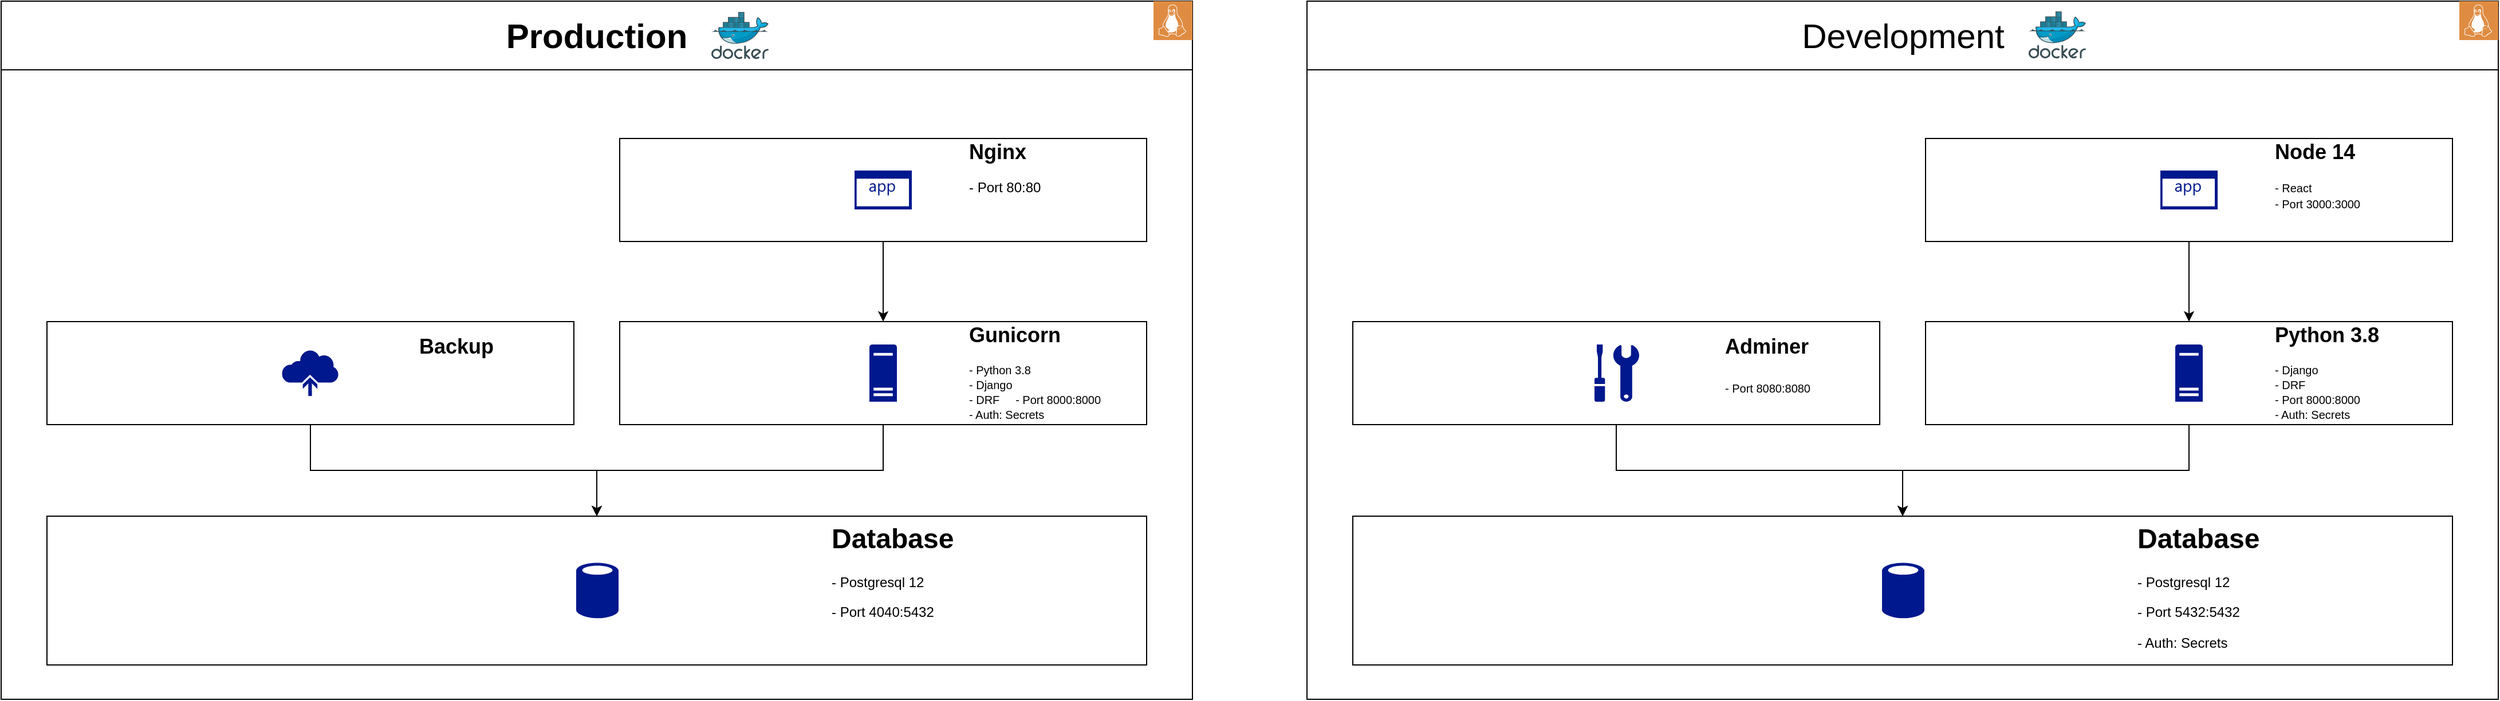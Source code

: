 <mxfile version="13.3.9" type="device"><diagram id="6a731a19-8d31-9384-78a2-239565b7b9f0" name="Page-1"><mxGraphModel dx="4724" dy="2040" grid="1" gridSize="10" guides="1" tooltips="1" connect="1" arrows="1" fold="1" page="1" pageScale="1" pageWidth="1169" pageHeight="827" background="#ffffff" math="0" shadow="0"><root><mxCell id="0"/><mxCell id="1" parent="0"/><mxCell id="-LExItR9kRw2_7xDwxJr-1" value="" style="rounded=0;whiteSpace=wrap;html=1;" parent="1" vertex="1"><mxGeometry x="40" y="140" width="1040" height="610" as="geometry"/></mxCell><mxCell id="-LExItR9kRw2_7xDwxJr-30" value="" style="rounded=0;whiteSpace=wrap;html=1;" parent="1" vertex="1"><mxGeometry x="40" y="140" width="1040" height="60" as="geometry"/></mxCell><mxCell id="-LExItR9kRw2_7xDwxJr-2" value="" style="aspect=fixed;html=1;points=[];align=center;image;fontSize=12;image=img/lib/mscae/Docker.svg;" parent="1" vertex="1"><mxGeometry x="670" y="149" width="50" height="41" as="geometry"/></mxCell><mxCell id="-LExItR9kRw2_7xDwxJr-5" value="" style="rounded=0;whiteSpace=wrap;html=1;" parent="1" vertex="1"><mxGeometry x="80" y="590" width="960" height="130" as="geometry"/></mxCell><mxCell id="-LExItR9kRw2_7xDwxJr-26" style="edgeStyle=orthogonalEdgeStyle;rounded=0;orthogonalLoop=1;jettySize=auto;html=1;exitX=0.5;exitY=1;exitDx=0;exitDy=0;" parent="1" source="-LExItR9kRw2_7xDwxJr-8" target="-LExItR9kRw2_7xDwxJr-5" edge="1"><mxGeometry relative="1" as="geometry"/></mxCell><mxCell id="-LExItR9kRw2_7xDwxJr-8" value="" style="rounded=0;whiteSpace=wrap;html=1;" parent="1" vertex="1"><mxGeometry x="80" y="420" width="460" height="90" as="geometry"/></mxCell><mxCell id="-LExItR9kRw2_7xDwxJr-27" style="edgeStyle=orthogonalEdgeStyle;rounded=0;orthogonalLoop=1;jettySize=auto;html=1;exitX=0.5;exitY=1;exitDx=0;exitDy=0;" parent="1" source="-LExItR9kRw2_7xDwxJr-11" target="-LExItR9kRw2_7xDwxJr-5" edge="1"><mxGeometry relative="1" as="geometry"/></mxCell><mxCell id="-LExItR9kRw2_7xDwxJr-11" value="" style="rounded=0;whiteSpace=wrap;html=1;" parent="1" vertex="1"><mxGeometry x="580" y="420" width="460" height="90" as="geometry"/></mxCell><mxCell id="-LExItR9kRw2_7xDwxJr-28" style="edgeStyle=orthogonalEdgeStyle;rounded=0;orthogonalLoop=1;jettySize=auto;html=1;exitX=0.5;exitY=1;exitDx=0;exitDy=0;" parent="1" source="-LExItR9kRw2_7xDwxJr-12" target="-LExItR9kRw2_7xDwxJr-11" edge="1"><mxGeometry relative="1" as="geometry"/></mxCell><mxCell id="-LExItR9kRw2_7xDwxJr-12" value="" style="rounded=0;whiteSpace=wrap;html=1;" parent="1" vertex="1"><mxGeometry x="580" y="260" width="460" height="90" as="geometry"/></mxCell><mxCell id="-LExItR9kRw2_7xDwxJr-15" value="" style="aspect=fixed;pointerEvents=1;shadow=0;dashed=0;html=1;strokeColor=none;labelPosition=center;verticalLabelPosition=bottom;verticalAlign=top;align=center;fillColor=#00188D;shape=mxgraph.mscae.enterprise.application" parent="1" vertex="1"><mxGeometry x="785" y="288" width="50" height="34" as="geometry"/></mxCell><mxCell id="-LExItR9kRw2_7xDwxJr-16" value="" style="aspect=fixed;pointerEvents=1;shadow=0;dashed=0;html=1;strokeColor=none;labelPosition=center;verticalLabelPosition=bottom;verticalAlign=top;align=center;fillColor=#00188D;shape=mxgraph.mscae.enterprise.server_generic" parent="1" vertex="1"><mxGeometry x="798" y="440" width="24" height="50" as="geometry"/></mxCell><mxCell id="-LExItR9kRw2_7xDwxJr-17" value="" style="aspect=fixed;pointerEvents=1;shadow=0;dashed=0;html=1;strokeColor=none;labelPosition=center;verticalLabelPosition=bottom;verticalAlign=top;align=center;fillColor=#00188D;shape=mxgraph.mscae.enterprise.database_generic" parent="1" vertex="1"><mxGeometry x="542" y="630" width="37" height="50" as="geometry"/></mxCell><mxCell id="-LExItR9kRw2_7xDwxJr-20" value="" style="aspect=fixed;pointerEvents=1;shadow=0;dashed=0;html=1;strokeColor=none;labelPosition=center;verticalLabelPosition=bottom;verticalAlign=top;align=center;fillColor=#00188D;shape=mxgraph.mscae.enterprise.maintenance" parent="1" vertex="1"><mxGeometry x="291" y="440" width="39" height="50" as="geometry"/></mxCell><mxCell id="-LExItR9kRw2_7xDwxJr-21" value="&lt;h1&gt;Database&lt;/h1&gt;&lt;p&gt;- Postgresql 12&lt;/p&gt;&lt;p&gt;- Port 5432:5432&lt;/p&gt;&lt;p&gt;- Auth: Secrets&lt;/p&gt;" style="text;html=1;strokeColor=none;fillColor=none;spacing=5;spacingTop=-20;whiteSpace=wrap;overflow=hidden;rounded=0;" parent="1" vertex="1"><mxGeometry x="760" y="590" width="280" height="130" as="geometry"/></mxCell><mxCell id="-LExItR9kRw2_7xDwxJr-22" value="&lt;h1 style=&quot;font-size: 18px&quot;&gt;Python 3.8&lt;/h1&gt;&lt;div style=&quot;font-size: 11px&quot;&gt;&lt;font style=&quot;font-size: 10px&quot;&gt;- Django&lt;/font&gt;&lt;/div&gt;&lt;div style=&quot;font-size: 11px&quot;&gt;&lt;font style=&quot;font-size: 10px&quot;&gt;- DRF&lt;/font&gt;&lt;/div&gt;&lt;div style=&quot;font-size: 11px&quot;&gt;&lt;font style=&quot;font-size: 10px&quot;&gt;- Port 8000:8000&lt;/font&gt;&lt;/div&gt;&lt;div style=&quot;font-size: 11px&quot;&gt;&lt;font style=&quot;font-size: 10px&quot;&gt;- Auth: Secrets&lt;/font&gt;&lt;/div&gt;" style="text;html=1;strokeColor=none;fillColor=none;spacing=5;spacingTop=-20;whiteSpace=wrap;overflow=hidden;rounded=0;" parent="1" vertex="1"><mxGeometry x="880" y="420" width="160" height="90" as="geometry"/></mxCell><mxCell id="-LExItR9kRw2_7xDwxJr-23" value="&lt;p style=&quot;line-height: 100%&quot;&gt;&lt;/p&gt;&lt;h1&gt;&lt;font style=&quot;font-size: 18px&quot;&gt;Adminer&lt;/font&gt;&lt;/h1&gt;&lt;p&gt;&lt;span style=&quot;font-size: 10px&quot;&gt;- Port 8080:8080&lt;/span&gt;&lt;/p&gt;&lt;p&gt;&lt;/p&gt;" style="text;html=1;strokeColor=none;fillColor=none;spacing=5;spacingTop=-20;whiteSpace=wrap;overflow=hidden;rounded=0;" parent="1" vertex="1"><mxGeometry x="400" y="420" width="140" height="90" as="geometry"/></mxCell><mxCell id="-LExItR9kRw2_7xDwxJr-25" value="&lt;h1 style=&quot;font-size: 18px&quot;&gt;Node 14&lt;/h1&gt;&lt;div&gt;&lt;font size=&quot;1&quot;&gt;- React&lt;/font&gt;&lt;/div&gt;&lt;div&gt;&lt;font size=&quot;1&quot;&gt;- Port 3000:3000&lt;/font&gt;&lt;/div&gt;" style="text;html=1;strokeColor=none;fillColor=none;spacing=5;spacingTop=-20;whiteSpace=wrap;overflow=hidden;rounded=0;" parent="1" vertex="1"><mxGeometry x="880" y="260" width="160" height="90" as="geometry"/></mxCell><mxCell id="-LExItR9kRw2_7xDwxJr-29" value="" style="pointerEvents=1;shadow=0;dashed=0;html=1;strokeColor=none;fillColor=#DF8C42;labelPosition=center;verticalLabelPosition=bottom;verticalAlign=top;align=center;outlineConnect=0;shape=mxgraph.veeam2.linux;" parent="1" vertex="1"><mxGeometry x="1046" y="140" width="34" height="34" as="geometry"/></mxCell><mxCell id="-LExItR9kRw2_7xDwxJr-31" value="" style="rounded=0;whiteSpace=wrap;html=1;" parent="1" vertex="1"><mxGeometry x="-1100" y="140" width="1040" height="610" as="geometry"/></mxCell><mxCell id="-LExItR9kRw2_7xDwxJr-32" value="" style="rounded=0;whiteSpace=wrap;html=1;" parent="1" vertex="1"><mxGeometry x="-1100" y="140" width="1040" height="60" as="geometry"/></mxCell><mxCell id="-LExItR9kRw2_7xDwxJr-33" value="" style="aspect=fixed;html=1;points=[];align=center;image;fontSize=12;image=img/lib/mscae/Docker.svg;" parent="1" vertex="1"><mxGeometry x="-480" y="149.5" width="50" height="41" as="geometry"/></mxCell><mxCell id="-LExItR9kRw2_7xDwxJr-34" value="" style="rounded=0;whiteSpace=wrap;html=1;" parent="1" vertex="1"><mxGeometry x="-1060" y="590" width="960" height="130" as="geometry"/></mxCell><mxCell id="-LExItR9kRw2_7xDwxJr-35" style="edgeStyle=orthogonalEdgeStyle;rounded=0;orthogonalLoop=1;jettySize=auto;html=1;exitX=0.5;exitY=1;exitDx=0;exitDy=0;" parent="1" source="-LExItR9kRw2_7xDwxJr-36" target="-LExItR9kRw2_7xDwxJr-34" edge="1"><mxGeometry relative="1" as="geometry"/></mxCell><mxCell id="-LExItR9kRw2_7xDwxJr-36" value="" style="rounded=0;whiteSpace=wrap;html=1;" parent="1" vertex="1"><mxGeometry x="-1060" y="420" width="460" height="90" as="geometry"/></mxCell><mxCell id="-LExItR9kRw2_7xDwxJr-37" style="edgeStyle=orthogonalEdgeStyle;rounded=0;orthogonalLoop=1;jettySize=auto;html=1;exitX=0.5;exitY=1;exitDx=0;exitDy=0;" parent="1" source="-LExItR9kRw2_7xDwxJr-38" target="-LExItR9kRw2_7xDwxJr-34" edge="1"><mxGeometry relative="1" as="geometry"/></mxCell><mxCell id="-LExItR9kRw2_7xDwxJr-38" value="" style="rounded=0;whiteSpace=wrap;html=1;" parent="1" vertex="1"><mxGeometry x="-560" y="420" width="460" height="90" as="geometry"/></mxCell><mxCell id="-LExItR9kRw2_7xDwxJr-39" style="edgeStyle=orthogonalEdgeStyle;rounded=0;orthogonalLoop=1;jettySize=auto;html=1;exitX=0.5;exitY=1;exitDx=0;exitDy=0;" parent="1" source="-LExItR9kRw2_7xDwxJr-40" target="-LExItR9kRw2_7xDwxJr-38" edge="1"><mxGeometry relative="1" as="geometry"/></mxCell><mxCell id="-LExItR9kRw2_7xDwxJr-40" value="" style="rounded=0;whiteSpace=wrap;html=1;" parent="1" vertex="1"><mxGeometry x="-560" y="260" width="460" height="90" as="geometry"/></mxCell><mxCell id="-LExItR9kRw2_7xDwxJr-41" value="" style="aspect=fixed;pointerEvents=1;shadow=0;dashed=0;html=1;strokeColor=none;labelPosition=center;verticalLabelPosition=bottom;verticalAlign=top;align=center;fillColor=#00188D;shape=mxgraph.mscae.enterprise.application" parent="1" vertex="1"><mxGeometry x="-355" y="288" width="50" height="34" as="geometry"/></mxCell><mxCell id="-LExItR9kRw2_7xDwxJr-42" value="" style="aspect=fixed;pointerEvents=1;shadow=0;dashed=0;html=1;strokeColor=none;labelPosition=center;verticalLabelPosition=bottom;verticalAlign=top;align=center;fillColor=#00188D;shape=mxgraph.mscae.enterprise.server_generic" parent="1" vertex="1"><mxGeometry x="-342" y="440" width="24" height="50" as="geometry"/></mxCell><mxCell id="-LExItR9kRw2_7xDwxJr-43" value="" style="aspect=fixed;pointerEvents=1;shadow=0;dashed=0;html=1;strokeColor=none;labelPosition=center;verticalLabelPosition=bottom;verticalAlign=top;align=center;fillColor=#00188D;shape=mxgraph.mscae.enterprise.database_generic" parent="1" vertex="1"><mxGeometry x="-598" y="630" width="37" height="50" as="geometry"/></mxCell><mxCell id="-LExItR9kRw2_7xDwxJr-45" value="&lt;h1&gt;Database&lt;/h1&gt;&lt;p&gt;- Postgresql 12&lt;/p&gt;&lt;p&gt;- Port 4040:5432&lt;/p&gt;" style="text;html=1;strokeColor=none;fillColor=none;spacing=5;spacingTop=-20;whiteSpace=wrap;overflow=hidden;rounded=0;" parent="1" vertex="1"><mxGeometry x="-380" y="590" width="280" height="130" as="geometry"/></mxCell><mxCell id="-LExItR9kRw2_7xDwxJr-46" value="&lt;h1 style=&quot;font-size: 18px&quot;&gt;Gunicorn&lt;/h1&gt;&lt;div style=&quot;font-size: 11px&quot;&gt;&lt;font style=&quot;font-size: 10px&quot;&gt;- Python 3.8&lt;/font&gt;&lt;/div&gt;&lt;div style=&quot;font-size: 11px&quot;&gt;&lt;font style=&quot;font-size: 10px&quot;&gt;-&amp;nbsp;&lt;/font&gt;&lt;span style=&quot;font-size: 10px&quot;&gt;Django&lt;/span&gt;&lt;/div&gt;&lt;div style=&quot;font-size: 11px&quot;&gt;&lt;font style=&quot;font-size: 10px&quot;&gt;- DRF&amp;nbsp; &amp;nbsp; &amp;nbsp;&lt;/font&gt;&lt;span style=&quot;font-size: 10px&quot;&gt;- Port 8000:8000&lt;/span&gt;&lt;/div&gt;&lt;div style=&quot;font-size: 11px&quot;&gt;&lt;font style=&quot;font-size: 10px&quot;&gt;- Auth: Secrets&lt;/font&gt;&lt;/div&gt;" style="text;html=1;strokeColor=none;fillColor=none;spacing=5;spacingTop=-20;whiteSpace=wrap;overflow=hidden;rounded=0;" parent="1" vertex="1"><mxGeometry x="-260" y="420" width="160" height="90" as="geometry"/></mxCell><mxCell id="-LExItR9kRw2_7xDwxJr-47" value="&lt;p style=&quot;line-height: 100%&quot;&gt;&lt;/p&gt;&lt;h1&gt;&lt;font style=&quot;font-size: 18px&quot;&gt;Backup&lt;/font&gt;&lt;/h1&gt;&lt;p&gt;&lt;/p&gt;" style="text;html=1;strokeColor=none;fillColor=none;spacing=5;spacingTop=-20;whiteSpace=wrap;overflow=hidden;rounded=0;" parent="1" vertex="1"><mxGeometry x="-740" y="420" width="140" height="90" as="geometry"/></mxCell><mxCell id="-LExItR9kRw2_7xDwxJr-48" value="&lt;h1 style=&quot;font-size: 18px&quot;&gt;Nginx&lt;/h1&gt;&lt;div&gt;- Port 80:80&lt;/div&gt;" style="text;html=1;strokeColor=none;fillColor=none;spacing=5;spacingTop=-20;whiteSpace=wrap;overflow=hidden;rounded=0;" parent="1" vertex="1"><mxGeometry x="-260" y="260" width="160" height="90" as="geometry"/></mxCell><mxCell id="-LExItR9kRw2_7xDwxJr-49" value="" style="pointerEvents=1;shadow=0;dashed=0;html=1;strokeColor=none;fillColor=#DF8C42;labelPosition=center;verticalLabelPosition=bottom;verticalAlign=top;align=center;outlineConnect=0;shape=mxgraph.veeam2.linux;" parent="1" vertex="1"><mxGeometry x="-94" y="140" width="34" height="34" as="geometry"/></mxCell><mxCell id="-LExItR9kRw2_7xDwxJr-50" value="" style="aspect=fixed;pointerEvents=1;shadow=0;dashed=0;html=1;strokeColor=none;labelPosition=center;verticalLabelPosition=bottom;verticalAlign=top;align=center;fillColor=#00188D;shape=mxgraph.mscae.enterprise.backup_online" parent="1" vertex="1"><mxGeometry x="-855" y="445" width="50" height="40" as="geometry"/></mxCell><mxCell id="-LExItR9kRw2_7xDwxJr-51" value="Development" style="text;html=1;strokeColor=none;fillColor=none;align=center;verticalAlign=middle;whiteSpace=wrap;rounded=0;fontSize=30;" parent="1" vertex="1"><mxGeometry x="466" y="155" width="189" height="30" as="geometry"/></mxCell><mxCell id="-LExItR9kRw2_7xDwxJr-52" value="Production" style="text;html=1;strokeColor=none;fillColor=none;align=center;verticalAlign=middle;whiteSpace=wrap;rounded=0;fontStyle=1;fontSize=30;" parent="1" vertex="1"><mxGeometry x="-660" y="150" width="160" height="40" as="geometry"/></mxCell></root></mxGraphModel></diagram></mxfile>